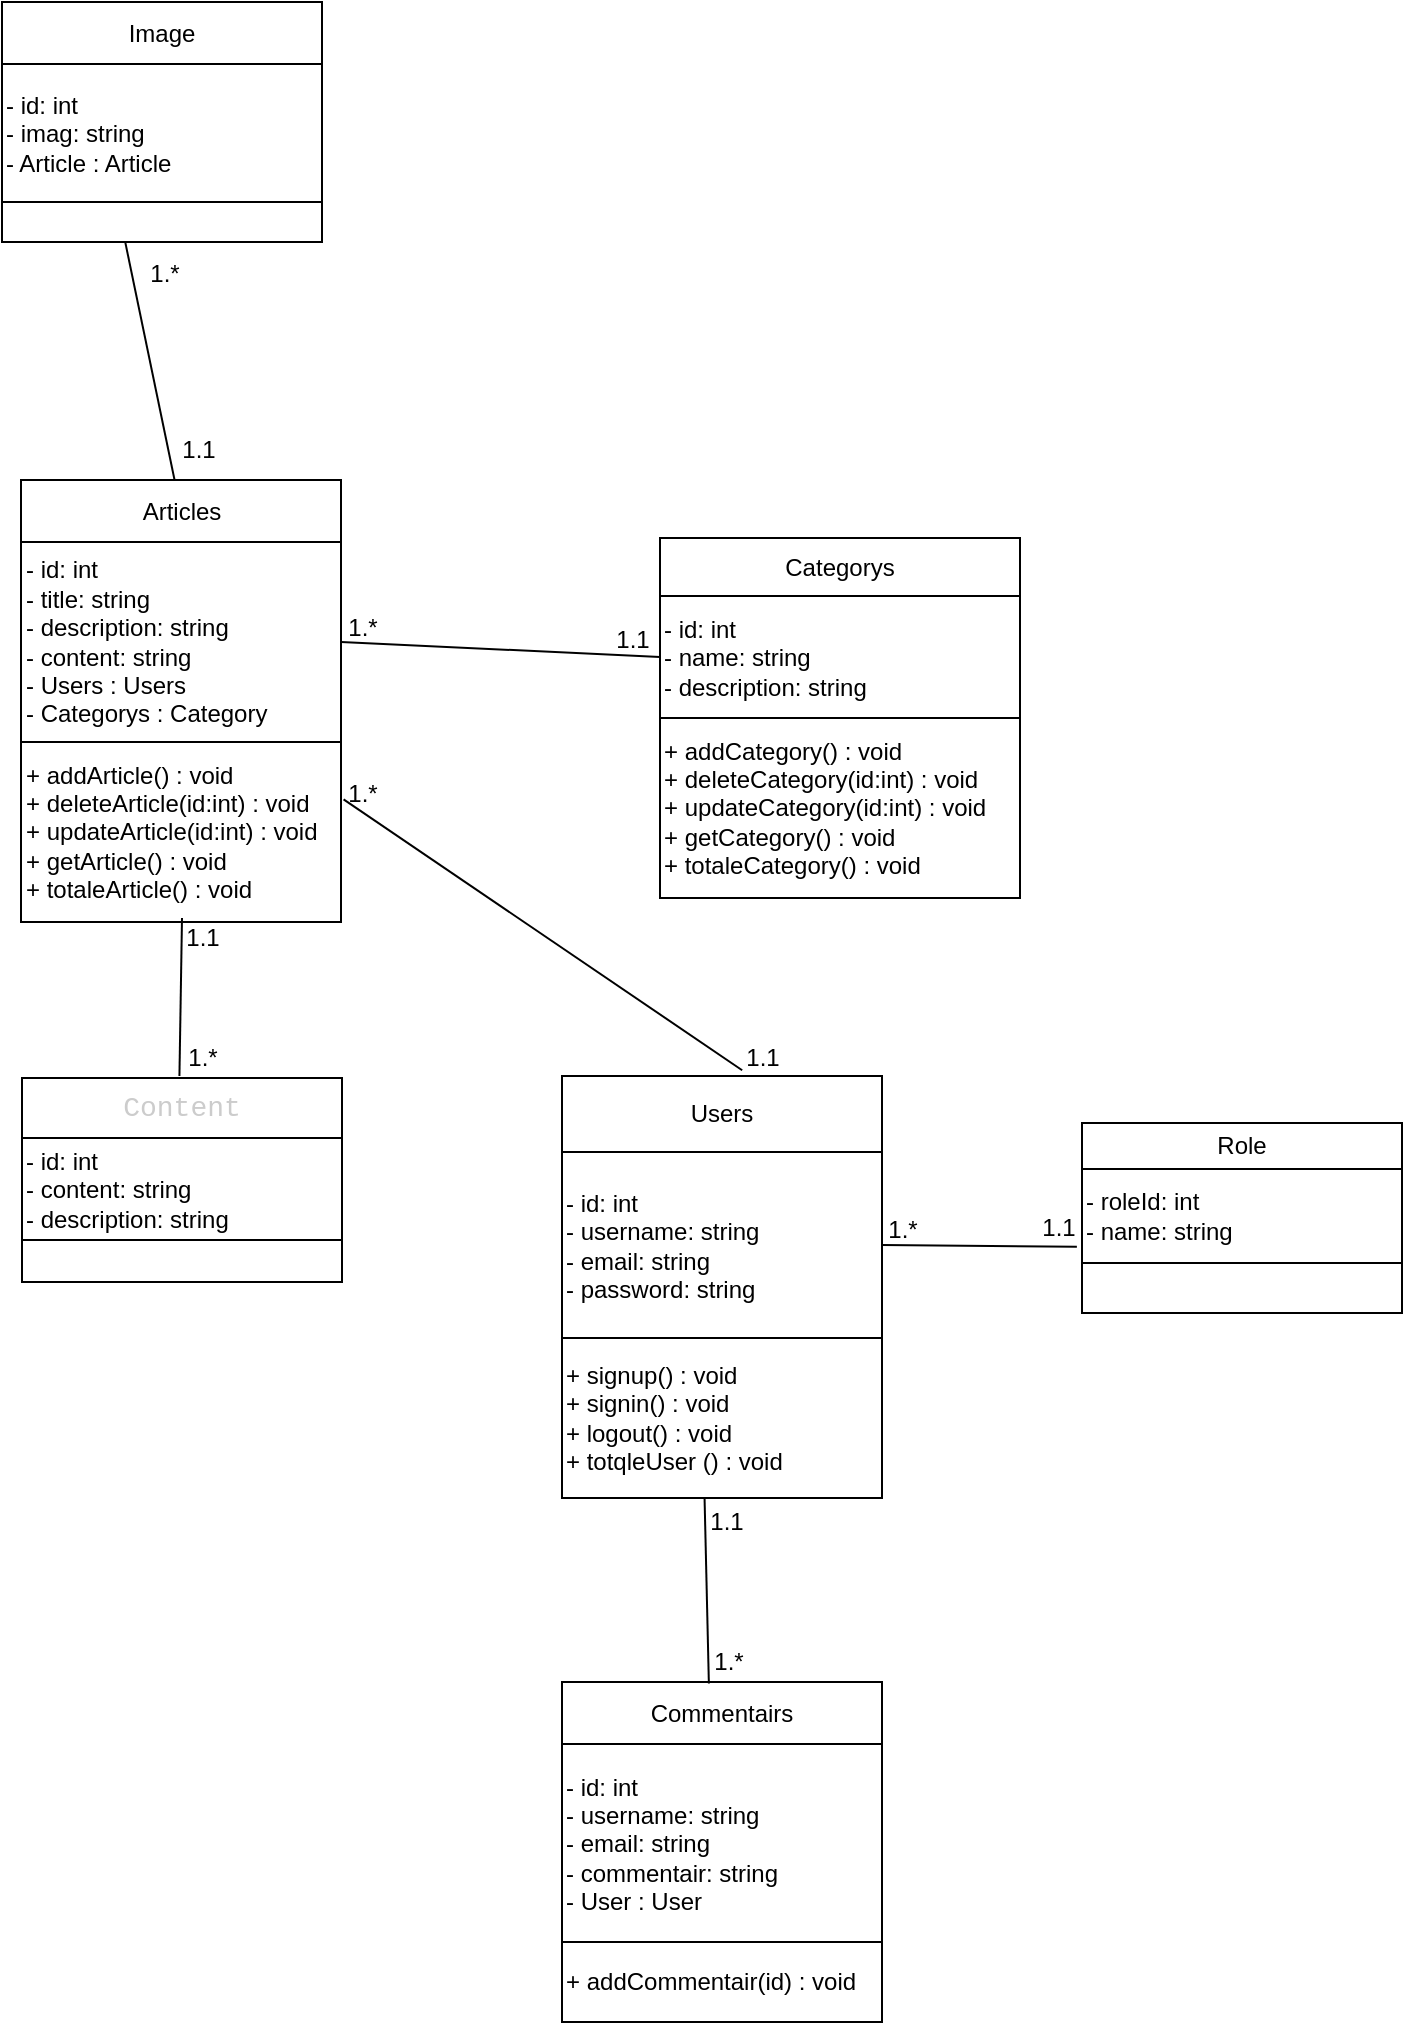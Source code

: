 <mxfile>
    <diagram id="ZzbQn7W3-mRiHGfWowW5" name="Page-1">
        <mxGraphModel dx="1158" dy="574" grid="1" gridSize="10" guides="1" tooltips="1" connect="1" arrows="1" fold="1" page="1" pageScale="1" pageWidth="850" pageHeight="1100" math="0" shadow="0">
            <root>
                <mxCell id="0"/>
                <mxCell id="1" parent="0"/>
                <mxCell id="106" value="" style="endArrow=none;html=1;entryX=0;entryY=0.5;entryDx=0;entryDy=0;exitX=1;exitY=0.5;exitDx=0;exitDy=0;" parent="1" source="110" target="117" edge="1">
                    <mxGeometry width="50" height="50" relative="1" as="geometry">
                        <mxPoint x="180" y="348" as="sourcePoint"/>
                        <mxPoint x="230" y="298" as="targetPoint"/>
                    </mxGeometry>
                </mxCell>
                <mxCell id="107" value="" style="shape=table;startSize=0;container=1;collapsible=0;childLayout=tableLayout;" parent="1" vertex="1">
                    <mxGeometry x="69.5" y="249" width="160" height="221" as="geometry"/>
                </mxCell>
                <mxCell id="108" value="" style="shape=tableRow;horizontal=0;startSize=0;swimlaneHead=0;swimlaneBody=0;top=0;left=0;bottom=0;right=0;collapsible=0;dropTarget=0;fillColor=none;points=[[0,0.5],[1,0.5]];portConstraint=eastwest;" parent="107" vertex="1">
                    <mxGeometry width="160" height="31" as="geometry"/>
                </mxCell>
                <mxCell id="109" value="Articles" style="shape=partialRectangle;html=1;whiteSpace=wrap;connectable=0;overflow=hidden;fillColor=none;top=0;left=0;bottom=0;right=0;pointerEvents=1;" parent="108" vertex="1">
                    <mxGeometry width="160" height="31" as="geometry">
                        <mxRectangle width="160" height="31" as="alternateBounds"/>
                    </mxGeometry>
                </mxCell>
                <mxCell id="110" value="" style="shape=tableRow;horizontal=0;startSize=0;swimlaneHead=0;swimlaneBody=0;top=0;left=0;bottom=0;right=0;collapsible=0;dropTarget=0;fillColor=none;points=[[0,0.5],[1,0.5]];portConstraint=eastwest;" parent="107" vertex="1">
                    <mxGeometry y="31" width="160" height="100" as="geometry"/>
                </mxCell>
                <mxCell id="111" value="- id: int&lt;br&gt;- title: string&lt;br&gt;- description: string&lt;br&gt;- content: string&lt;br&gt;- Users : Users&lt;br&gt;- Categorys : Category" style="shape=partialRectangle;html=1;whiteSpace=wrap;connectable=0;overflow=hidden;fillColor=none;top=0;left=0;bottom=0;right=0;pointerEvents=1;align=left;" parent="110" vertex="1">
                    <mxGeometry width="160" height="100" as="geometry">
                        <mxRectangle width="160" height="100" as="alternateBounds"/>
                    </mxGeometry>
                </mxCell>
                <mxCell id="112" value="" style="shape=tableRow;horizontal=0;startSize=0;swimlaneHead=0;swimlaneBody=0;top=0;left=0;bottom=0;right=0;collapsible=0;dropTarget=0;fillColor=none;points=[[0,0.5],[1,0.5]];portConstraint=eastwest;" parent="107" vertex="1">
                    <mxGeometry y="131" width="160" height="90" as="geometry"/>
                </mxCell>
                <mxCell id="113" value="&lt;span style=&quot;&quot;&gt;+ addArticle&lt;/span&gt;&lt;span style=&quot;&quot;&gt;() : void&lt;/span&gt;&lt;br style=&quot;&quot;&gt;&lt;span style=&quot;&quot;&gt;+ deleteArticle&lt;/span&gt;&lt;span style=&quot;&quot;&gt;(id:int) : void&lt;/span&gt;&lt;br style=&quot;&quot;&gt;&lt;span style=&quot;&quot;&gt;+ updateArticle&lt;/span&gt;&lt;span style=&quot;&quot;&gt;(id:int) : void&lt;/span&gt;&lt;br style=&quot;&quot;&gt;&lt;span style=&quot;&quot;&gt;+ getArticle&lt;/span&gt;&lt;span style=&quot;&quot;&gt;() : void&lt;br&gt;+ totaleArticle() : void&lt;br&gt;&lt;/span&gt;" style="shape=partialRectangle;html=1;whiteSpace=wrap;connectable=0;overflow=hidden;fillColor=none;top=0;left=0;bottom=0;right=0;pointerEvents=1;align=left;" parent="112" vertex="1">
                    <mxGeometry width="160" height="90" as="geometry">
                        <mxRectangle width="160" height="90" as="alternateBounds"/>
                    </mxGeometry>
                </mxCell>
                <mxCell id="114" value="" style="shape=table;startSize=0;container=1;collapsible=0;childLayout=tableLayout;" parent="1" vertex="1">
                    <mxGeometry x="389" y="278" width="180" height="180" as="geometry"/>
                </mxCell>
                <mxCell id="115" value="" style="shape=tableRow;horizontal=0;startSize=0;swimlaneHead=0;swimlaneBody=0;top=0;left=0;bottom=0;right=0;collapsible=0;dropTarget=0;fillColor=none;points=[[0,0.5],[1,0.5]];portConstraint=eastwest;" parent="114" vertex="1">
                    <mxGeometry width="180" height="29" as="geometry"/>
                </mxCell>
                <mxCell id="116" value="Categorys" style="shape=partialRectangle;html=1;whiteSpace=wrap;connectable=0;overflow=hidden;fillColor=none;top=0;left=0;bottom=0;right=0;pointerEvents=1;" parent="115" vertex="1">
                    <mxGeometry width="180" height="29" as="geometry">
                        <mxRectangle width="180" height="29" as="alternateBounds"/>
                    </mxGeometry>
                </mxCell>
                <mxCell id="117" value="" style="shape=tableRow;horizontal=0;startSize=0;swimlaneHead=0;swimlaneBody=0;top=0;left=0;bottom=0;right=0;collapsible=0;dropTarget=0;fillColor=none;points=[[0,0.5],[1,0.5]];portConstraint=eastwest;" parent="114" vertex="1">
                    <mxGeometry y="29" width="180" height="61" as="geometry"/>
                </mxCell>
                <mxCell id="118" value="&lt;div&gt;- id: int&lt;/div&gt;&lt;div&gt;&lt;span style=&quot;background-color: initial;&quot;&gt;- name: string&amp;nbsp; &amp;nbsp; &amp;nbsp; &amp;nbsp;&lt;/span&gt;&lt;/div&gt;&lt;div&gt;&lt;span style=&quot;background-color: initial;&quot;&gt;- description: string&lt;/span&gt;&lt;/div&gt;" style="shape=partialRectangle;html=1;whiteSpace=wrap;connectable=0;overflow=hidden;fillColor=none;top=0;left=0;bottom=0;right=0;pointerEvents=1;align=left;" parent="117" vertex="1">
                    <mxGeometry width="180" height="61" as="geometry">
                        <mxRectangle width="180" height="61" as="alternateBounds"/>
                    </mxGeometry>
                </mxCell>
                <mxCell id="119" value="" style="shape=tableRow;horizontal=0;startSize=0;swimlaneHead=0;swimlaneBody=0;top=0;left=0;bottom=0;right=0;collapsible=0;dropTarget=0;fillColor=none;points=[[0,0.5],[1,0.5]];portConstraint=eastwest;" parent="114" vertex="1">
                    <mxGeometry y="90" width="180" height="90" as="geometry"/>
                </mxCell>
                <mxCell id="120" value="+ addCategory() : void&lt;br&gt;+ deleteCategory(id:int) : void&lt;br&gt;+ updateCategory(id:int) : void&lt;br&gt;+ getCategory() : void&lt;br&gt;+ totaleCategory() : void" style="shape=partialRectangle;html=1;whiteSpace=wrap;connectable=0;overflow=hidden;fillColor=none;top=0;left=0;bottom=0;right=0;pointerEvents=1;align=left;" parent="119" vertex="1">
                    <mxGeometry width="180" height="90" as="geometry">
                        <mxRectangle width="180" height="90" as="alternateBounds"/>
                    </mxGeometry>
                </mxCell>
                <mxCell id="121" value="" style="shape=table;startSize=0;container=1;collapsible=0;childLayout=tableLayout;" parent="1" vertex="1">
                    <mxGeometry x="70" y="548" width="160" height="102" as="geometry"/>
                </mxCell>
                <mxCell id="122" value="" style="shape=tableRow;horizontal=0;startSize=0;swimlaneHead=0;swimlaneBody=0;top=0;left=0;bottom=0;right=0;collapsible=0;dropTarget=0;fillColor=none;points=[[0,0.5],[1,0.5]];portConstraint=eastwest;" parent="121" vertex="1">
                    <mxGeometry width="160" height="30" as="geometry"/>
                </mxCell>
                <mxCell id="123" value="&lt;font face=&quot;Consolas, Courier New, monospace&quot; color=&quot;#cccccc&quot;&gt;&lt;span style=&quot;font-size: 14px;&quot;&gt;Content&lt;/span&gt;&lt;/font&gt;" style="shape=partialRectangle;html=1;whiteSpace=wrap;connectable=0;overflow=hidden;fillColor=none;top=0;left=0;bottom=0;right=0;pointerEvents=1;" parent="122" vertex="1">
                    <mxGeometry width="160" height="30" as="geometry">
                        <mxRectangle width="160" height="30" as="alternateBounds"/>
                    </mxGeometry>
                </mxCell>
                <mxCell id="124" value="" style="shape=tableRow;horizontal=0;startSize=0;swimlaneHead=0;swimlaneBody=0;top=0;left=0;bottom=0;right=0;collapsible=0;dropTarget=0;fillColor=none;points=[[0,0.5],[1,0.5]];portConstraint=eastwest;" parent="121" vertex="1">
                    <mxGeometry y="30" width="160" height="51" as="geometry"/>
                </mxCell>
                <mxCell id="125" value="&lt;div&gt;- id: int&lt;/div&gt;&lt;div&gt;&lt;span style=&quot;background-color: initial;&quot;&gt;- content: string&amp;nbsp; &amp;nbsp; &amp;nbsp; &amp;nbsp;&lt;/span&gt;&lt;/div&gt;&lt;div&gt;- description: string&lt;/div&gt;" style="shape=partialRectangle;html=1;whiteSpace=wrap;connectable=0;overflow=hidden;fillColor=none;top=0;left=0;bottom=0;right=0;pointerEvents=1;align=left;" parent="124" vertex="1">
                    <mxGeometry width="160" height="51" as="geometry">
                        <mxRectangle width="160" height="51" as="alternateBounds"/>
                    </mxGeometry>
                </mxCell>
                <mxCell id="126" value="" style="shape=tableRow;horizontal=0;startSize=0;swimlaneHead=0;swimlaneBody=0;top=0;left=0;bottom=0;right=0;collapsible=0;dropTarget=0;fillColor=none;points=[[0,0.5],[1,0.5]];portConstraint=eastwest;" parent="121" vertex="1">
                    <mxGeometry y="81" width="160" height="21" as="geometry"/>
                </mxCell>
                <mxCell id="127" value="" style="shape=partialRectangle;html=1;whiteSpace=wrap;connectable=0;overflow=hidden;fillColor=none;top=0;left=0;bottom=0;right=0;pointerEvents=1;align=left;" parent="126" vertex="1">
                    <mxGeometry width="160" height="21" as="geometry">
                        <mxRectangle width="160" height="21" as="alternateBounds"/>
                    </mxGeometry>
                </mxCell>
                <mxCell id="128" value="" style="shape=table;startSize=0;container=1;collapsible=0;childLayout=tableLayout;" parent="1" vertex="1">
                    <mxGeometry x="340" y="547" width="160" height="211" as="geometry"/>
                </mxCell>
                <mxCell id="129" value="" style="shape=tableRow;horizontal=0;startSize=0;swimlaneHead=0;swimlaneBody=0;top=0;left=0;bottom=0;right=0;collapsible=0;dropTarget=0;fillColor=none;points=[[0,0.5],[1,0.5]];portConstraint=eastwest;" parent="128" vertex="1">
                    <mxGeometry width="160" height="38" as="geometry"/>
                </mxCell>
                <mxCell id="130" value="Users" style="shape=partialRectangle;html=1;whiteSpace=wrap;connectable=0;overflow=hidden;fillColor=none;top=0;left=0;bottom=0;right=0;pointerEvents=1;" parent="129" vertex="1">
                    <mxGeometry width="160" height="38" as="geometry">
                        <mxRectangle width="160" height="38" as="alternateBounds"/>
                    </mxGeometry>
                </mxCell>
                <mxCell id="131" value="" style="shape=tableRow;horizontal=0;startSize=0;swimlaneHead=0;swimlaneBody=0;top=0;left=0;bottom=0;right=0;collapsible=0;dropTarget=0;fillColor=none;points=[[0,0.5],[1,0.5]];portConstraint=eastwest;" parent="128" vertex="1">
                    <mxGeometry y="38" width="160" height="93" as="geometry"/>
                </mxCell>
                <mxCell id="132" value="- id: int&lt;br&gt;- username: string&lt;br&gt;- email: string&lt;br&gt;- password: string" style="shape=partialRectangle;html=1;whiteSpace=wrap;connectable=0;overflow=hidden;fillColor=none;top=0;left=0;bottom=0;right=0;pointerEvents=1;align=left;" parent="131" vertex="1">
                    <mxGeometry width="160" height="93" as="geometry">
                        <mxRectangle width="160" height="93" as="alternateBounds"/>
                    </mxGeometry>
                </mxCell>
                <mxCell id="133" value="" style="shape=tableRow;horizontal=0;startSize=0;swimlaneHead=0;swimlaneBody=0;top=0;left=0;bottom=0;right=0;collapsible=0;dropTarget=0;fillColor=none;points=[[0,0.5],[1,0.5]];portConstraint=eastwest;" parent="128" vertex="1">
                    <mxGeometry y="131" width="160" height="80" as="geometry"/>
                </mxCell>
                <mxCell id="134" value="&lt;span style=&quot;&quot;&gt;+ signup&lt;/span&gt;&lt;span style=&quot;&quot;&gt;() : void&lt;/span&gt;&lt;br style=&quot;&quot;&gt;&lt;span style=&quot;&quot;&gt;+ signin&lt;/span&gt;&lt;span style=&quot;&quot;&gt;() : void&lt;br&gt;+ logout() : void&lt;br&gt;&lt;/span&gt;+ totqleUser () : void&lt;span style=&quot;&quot;&gt;&lt;br&gt;&lt;/span&gt;" style="shape=partialRectangle;html=1;whiteSpace=wrap;connectable=0;overflow=hidden;fillColor=none;top=0;left=0;bottom=0;right=0;pointerEvents=1;align=left;" parent="133" vertex="1">
                    <mxGeometry width="160" height="80" as="geometry">
                        <mxRectangle width="160" height="80" as="alternateBounds"/>
                    </mxGeometry>
                </mxCell>
                <mxCell id="135" value="" style="endArrow=none;html=1;exitX=0.492;exitY=-0.034;exitDx=0;exitDy=0;exitPerimeter=0;" parent="1" source="122" edge="1">
                    <mxGeometry width="50" height="50" relative="1" as="geometry">
                        <mxPoint x="100" y="518" as="sourcePoint"/>
                        <mxPoint x="150" y="468" as="targetPoint"/>
                    </mxGeometry>
                </mxCell>
                <mxCell id="136" value="" style="endArrow=none;html=1;exitX=0.563;exitY=-0.076;exitDx=0;exitDy=0;exitPerimeter=0;entryX=1.008;entryY=0.319;entryDx=0;entryDy=0;entryPerimeter=0;" parent="1" source="129" target="112" edge="1">
                    <mxGeometry width="50" height="50" relative="1" as="geometry">
                        <mxPoint x="420" y="498" as="sourcePoint"/>
                        <mxPoint x="470" y="468" as="targetPoint"/>
                        <Array as="points"/>
                    </mxGeometry>
                </mxCell>
                <mxCell id="137" value="1.*" style="text;html=1;align=center;verticalAlign=middle;resizable=0;points=[];autosize=1;strokeColor=none;fillColor=none;" parent="1" vertex="1">
                    <mxGeometry x="220" y="308" width="40" height="30" as="geometry"/>
                </mxCell>
                <mxCell id="138" value="1.1" style="text;html=1;align=center;verticalAlign=middle;resizable=0;points=[];autosize=1;strokeColor=none;fillColor=none;" parent="1" vertex="1">
                    <mxGeometry x="355" y="314" width="40" height="30" as="geometry"/>
                </mxCell>
                <mxCell id="139" value="1.1" style="text;html=1;align=center;verticalAlign=middle;resizable=0;points=[];autosize=1;strokeColor=none;fillColor=none;" parent="1" vertex="1">
                    <mxGeometry x="140" y="463" width="40" height="30" as="geometry"/>
                </mxCell>
                <mxCell id="140" value="1.*" style="text;html=1;align=center;verticalAlign=middle;resizable=0;points=[];autosize=1;strokeColor=none;fillColor=none;" parent="1" vertex="1">
                    <mxGeometry x="140" y="523" width="40" height="30" as="geometry"/>
                </mxCell>
                <mxCell id="141" value="1.1" style="text;html=1;align=center;verticalAlign=middle;resizable=0;points=[];autosize=1;strokeColor=none;fillColor=none;" parent="1" vertex="1">
                    <mxGeometry x="420" y="523" width="40" height="30" as="geometry"/>
                </mxCell>
                <mxCell id="142" value="1.*" style="text;html=1;align=center;verticalAlign=middle;resizable=0;points=[];autosize=1;strokeColor=none;fillColor=none;" parent="1" vertex="1">
                    <mxGeometry x="220" y="391" width="40" height="30" as="geometry"/>
                </mxCell>
                <mxCell id="143" value="" style="shape=table;startSize=0;container=1;collapsible=0;childLayout=tableLayout;" parent="1" vertex="1">
                    <mxGeometry x="600" y="570.5" width="160" height="95" as="geometry"/>
                </mxCell>
                <mxCell id="144" value="" style="shape=tableRow;horizontal=0;startSize=0;swimlaneHead=0;swimlaneBody=0;top=0;left=0;bottom=0;right=0;collapsible=0;dropTarget=0;fillColor=none;points=[[0,0.5],[1,0.5]];portConstraint=eastwest;" parent="143" vertex="1">
                    <mxGeometry width="160" height="23" as="geometry"/>
                </mxCell>
                <mxCell id="145" value="Role" style="shape=partialRectangle;html=1;whiteSpace=wrap;connectable=0;overflow=hidden;fillColor=none;top=0;left=0;bottom=0;right=0;pointerEvents=1;" parent="144" vertex="1">
                    <mxGeometry width="160" height="23" as="geometry">
                        <mxRectangle width="160" height="23" as="alternateBounds"/>
                    </mxGeometry>
                </mxCell>
                <mxCell id="146" value="" style="shape=tableRow;horizontal=0;startSize=0;swimlaneHead=0;swimlaneBody=0;top=0;left=0;bottom=0;right=0;collapsible=0;dropTarget=0;fillColor=none;points=[[0,0.5],[1,0.5]];portConstraint=eastwest;" parent="143" vertex="1">
                    <mxGeometry y="23" width="160" height="47" as="geometry"/>
                </mxCell>
                <mxCell id="147" value="&lt;div&gt;- roleId: int&lt;/div&gt;&lt;div&gt;&lt;span style=&quot;background-color: initial;&quot;&gt;- name: string&amp;nbsp; &amp;nbsp; &amp;nbsp; &amp;nbsp;&lt;/span&gt;&lt;/div&gt;" style="shape=partialRectangle;html=1;whiteSpace=wrap;connectable=0;overflow=hidden;fillColor=none;top=0;left=0;bottom=0;right=0;pointerEvents=1;align=left;" parent="146" vertex="1">
                    <mxGeometry width="160" height="47" as="geometry">
                        <mxRectangle width="160" height="47" as="alternateBounds"/>
                    </mxGeometry>
                </mxCell>
                <mxCell id="148" value="" style="shape=tableRow;horizontal=0;startSize=0;swimlaneHead=0;swimlaneBody=0;top=0;left=0;bottom=0;right=0;collapsible=0;dropTarget=0;fillColor=none;points=[[0,0.5],[1,0.5]];portConstraint=eastwest;" parent="143" vertex="1">
                    <mxGeometry y="70" width="160" height="25" as="geometry"/>
                </mxCell>
                <mxCell id="149" value="" style="shape=partialRectangle;html=1;whiteSpace=wrap;connectable=0;overflow=hidden;fillColor=none;top=0;left=0;bottom=0;right=0;pointerEvents=1;align=left;" parent="148" vertex="1">
                    <mxGeometry width="160" height="25" as="geometry">
                        <mxRectangle width="160" height="25" as="alternateBounds"/>
                    </mxGeometry>
                </mxCell>
                <mxCell id="150" value="" style="endArrow=none;html=1;entryX=-0.016;entryY=0.827;entryDx=0;entryDy=0;entryPerimeter=0;exitX=1;exitY=0.5;exitDx=0;exitDy=0;" parent="1" source="131" target="146" edge="1">
                    <mxGeometry width="50" height="50" relative="1" as="geometry">
                        <mxPoint x="490" y="688" as="sourcePoint"/>
                        <mxPoint x="540" y="638" as="targetPoint"/>
                    </mxGeometry>
                </mxCell>
                <mxCell id="151" value="1.*" style="text;html=1;align=center;verticalAlign=middle;resizable=0;points=[];autosize=1;strokeColor=none;fillColor=none;" parent="1" vertex="1">
                    <mxGeometry x="490" y="609" width="40" height="30" as="geometry"/>
                </mxCell>
                <mxCell id="152" value="1.1" style="text;html=1;align=center;verticalAlign=middle;resizable=0;points=[];autosize=1;strokeColor=none;fillColor=none;" parent="1" vertex="1">
                    <mxGeometry x="568" y="608" width="40" height="30" as="geometry"/>
                </mxCell>
                <mxCell id="153" value="" style="shape=table;startSize=0;container=1;collapsible=0;childLayout=tableLayout;" parent="1" vertex="1">
                    <mxGeometry x="340" y="850" width="160" height="170" as="geometry"/>
                </mxCell>
                <mxCell id="154" value="" style="shape=tableRow;horizontal=0;startSize=0;swimlaneHead=0;swimlaneBody=0;top=0;left=0;bottom=0;right=0;collapsible=0;dropTarget=0;fillColor=none;points=[[0,0.5],[1,0.5]];portConstraint=eastwest;" parent="153" vertex="1">
                    <mxGeometry width="160" height="31" as="geometry"/>
                </mxCell>
                <mxCell id="155" value="Commentairs" style="shape=partialRectangle;html=1;whiteSpace=wrap;connectable=0;overflow=hidden;fillColor=none;top=0;left=0;bottom=0;right=0;pointerEvents=1;" parent="154" vertex="1">
                    <mxGeometry width="160" height="31" as="geometry">
                        <mxRectangle width="160" height="31" as="alternateBounds"/>
                    </mxGeometry>
                </mxCell>
                <mxCell id="156" value="" style="shape=tableRow;horizontal=0;startSize=0;swimlaneHead=0;swimlaneBody=0;top=0;left=0;bottom=0;right=0;collapsible=0;dropTarget=0;fillColor=none;points=[[0,0.5],[1,0.5]];portConstraint=eastwest;" parent="153" vertex="1">
                    <mxGeometry y="31" width="160" height="99" as="geometry"/>
                </mxCell>
                <mxCell id="157" value="- id: int&lt;br&gt;- username: string&lt;br&gt;- email: string&lt;br&gt;- commentair: string&lt;br&gt;- User : User" style="shape=partialRectangle;html=1;whiteSpace=wrap;connectable=0;overflow=hidden;fillColor=none;top=0;left=0;bottom=0;right=0;pointerEvents=1;align=left;" parent="156" vertex="1">
                    <mxGeometry width="160" height="99" as="geometry">
                        <mxRectangle width="160" height="99" as="alternateBounds"/>
                    </mxGeometry>
                </mxCell>
                <mxCell id="158" value="" style="shape=tableRow;horizontal=0;startSize=0;swimlaneHead=0;swimlaneBody=0;top=0;left=0;bottom=0;right=0;collapsible=0;dropTarget=0;fillColor=none;points=[[0,0.5],[1,0.5]];portConstraint=eastwest;" parent="153" vertex="1">
                    <mxGeometry y="130" width="160" height="40" as="geometry"/>
                </mxCell>
                <mxCell id="159" value="&lt;span style=&quot;&quot;&gt;+ addCommentair&lt;/span&gt;&lt;span style=&quot;&quot;&gt;(id) : void&lt;/span&gt;&lt;span style=&quot;&quot;&gt;&lt;br&gt;&lt;/span&gt;" style="shape=partialRectangle;html=1;whiteSpace=wrap;connectable=0;overflow=hidden;fillColor=none;top=0;left=0;bottom=0;right=0;pointerEvents=1;align=left;" parent="158" vertex="1">
                    <mxGeometry width="160" height="40" as="geometry">
                        <mxRectangle width="160" height="40" as="alternateBounds"/>
                    </mxGeometry>
                </mxCell>
                <mxCell id="160" value="" style="endArrow=none;html=1;exitX=0.459;exitY=0.023;exitDx=0;exitDy=0;exitPerimeter=0;" parent="1" source="154" edge="1">
                    <mxGeometry width="50" height="50" relative="1" as="geometry">
                        <mxPoint x="410" y="836.98" as="sourcePoint"/>
                        <mxPoint x="411.28" y="758" as="targetPoint"/>
                    </mxGeometry>
                </mxCell>
                <mxCell id="161" value="1.1" style="text;html=1;align=center;verticalAlign=middle;resizable=0;points=[];autosize=1;strokeColor=none;fillColor=none;" parent="1" vertex="1">
                    <mxGeometry x="402" y="755" width="40" height="30" as="geometry"/>
                </mxCell>
                <mxCell id="162" value="1.*" style="text;html=1;align=center;verticalAlign=middle;resizable=0;points=[];autosize=1;strokeColor=none;fillColor=none;" parent="1" vertex="1">
                    <mxGeometry x="403" y="825" width="40" height="30" as="geometry"/>
                </mxCell>
                <mxCell id="164" value="" style="shape=table;startSize=0;container=1;collapsible=0;childLayout=tableLayout;" parent="1" vertex="1">
                    <mxGeometry x="60" y="10" width="160" height="120" as="geometry"/>
                </mxCell>
                <mxCell id="165" value="" style="shape=tableRow;horizontal=0;startSize=0;swimlaneHead=0;swimlaneBody=0;top=0;left=0;bottom=0;right=0;collapsible=0;dropTarget=0;fillColor=none;points=[[0,0.5],[1,0.5]];portConstraint=eastwest;" parent="164" vertex="1">
                    <mxGeometry width="160" height="31" as="geometry"/>
                </mxCell>
                <mxCell id="166" value="Image" style="shape=partialRectangle;html=1;whiteSpace=wrap;connectable=0;overflow=hidden;fillColor=none;top=0;left=0;bottom=0;right=0;pointerEvents=1;" parent="165" vertex="1">
                    <mxGeometry width="160" height="31" as="geometry">
                        <mxRectangle width="160" height="31" as="alternateBounds"/>
                    </mxGeometry>
                </mxCell>
                <mxCell id="167" value="" style="shape=tableRow;horizontal=0;startSize=0;swimlaneHead=0;swimlaneBody=0;top=0;left=0;bottom=0;right=0;collapsible=0;dropTarget=0;fillColor=none;points=[[0,0.5],[1,0.5]];portConstraint=eastwest;" parent="164" vertex="1">
                    <mxGeometry y="31" width="160" height="69" as="geometry"/>
                </mxCell>
                <mxCell id="168" value="- id: int&lt;br&gt;- imag: string&lt;br&gt;- Article : Article" style="shape=partialRectangle;html=1;whiteSpace=wrap;connectable=0;overflow=hidden;fillColor=none;top=0;left=0;bottom=0;right=0;pointerEvents=1;align=left;" parent="167" vertex="1">
                    <mxGeometry width="160" height="69" as="geometry">
                        <mxRectangle width="160" height="69" as="alternateBounds"/>
                    </mxGeometry>
                </mxCell>
                <mxCell id="169" value="" style="shape=tableRow;horizontal=0;startSize=0;swimlaneHead=0;swimlaneBody=0;top=0;left=0;bottom=0;right=0;collapsible=0;dropTarget=0;fillColor=none;points=[[0,0.5],[1,0.5]];portConstraint=eastwest;" parent="164" vertex="1">
                    <mxGeometry y="100" width="160" height="20" as="geometry"/>
                </mxCell>
                <mxCell id="170" value="&lt;span style=&quot;&quot;&gt;&lt;br&gt;&lt;/span&gt;" style="shape=partialRectangle;html=1;whiteSpace=wrap;connectable=0;overflow=hidden;fillColor=none;top=0;left=0;bottom=0;right=0;pointerEvents=1;align=left;" parent="169" vertex="1">
                    <mxGeometry width="160" height="20" as="geometry">
                        <mxRectangle width="160" height="20" as="alternateBounds"/>
                    </mxGeometry>
                </mxCell>
                <mxCell id="171" value="" style="endArrow=none;html=1;entryX=0.385;entryY=0.998;entryDx=0;entryDy=0;entryPerimeter=0;" parent="1" source="108" target="169" edge="1">
                    <mxGeometry width="50" height="50" relative="1" as="geometry">
                        <mxPoint x="138" y="210" as="sourcePoint"/>
                        <mxPoint x="138.78" y="153" as="targetPoint"/>
                    </mxGeometry>
                </mxCell>
                <mxCell id="172" value="1.*" style="text;html=1;align=center;verticalAlign=middle;resizable=0;points=[];autosize=1;strokeColor=none;fillColor=none;" parent="1" vertex="1">
                    <mxGeometry x="120.5" y="131" width="40" height="30" as="geometry"/>
                </mxCell>
                <mxCell id="173" value="1.1" style="text;html=1;align=center;verticalAlign=middle;resizable=0;points=[];autosize=1;strokeColor=none;fillColor=none;" parent="1" vertex="1">
                    <mxGeometry x="138" y="219" width="40" height="30" as="geometry"/>
                </mxCell>
            </root>
        </mxGraphModel>
    </diagram>
</mxfile>